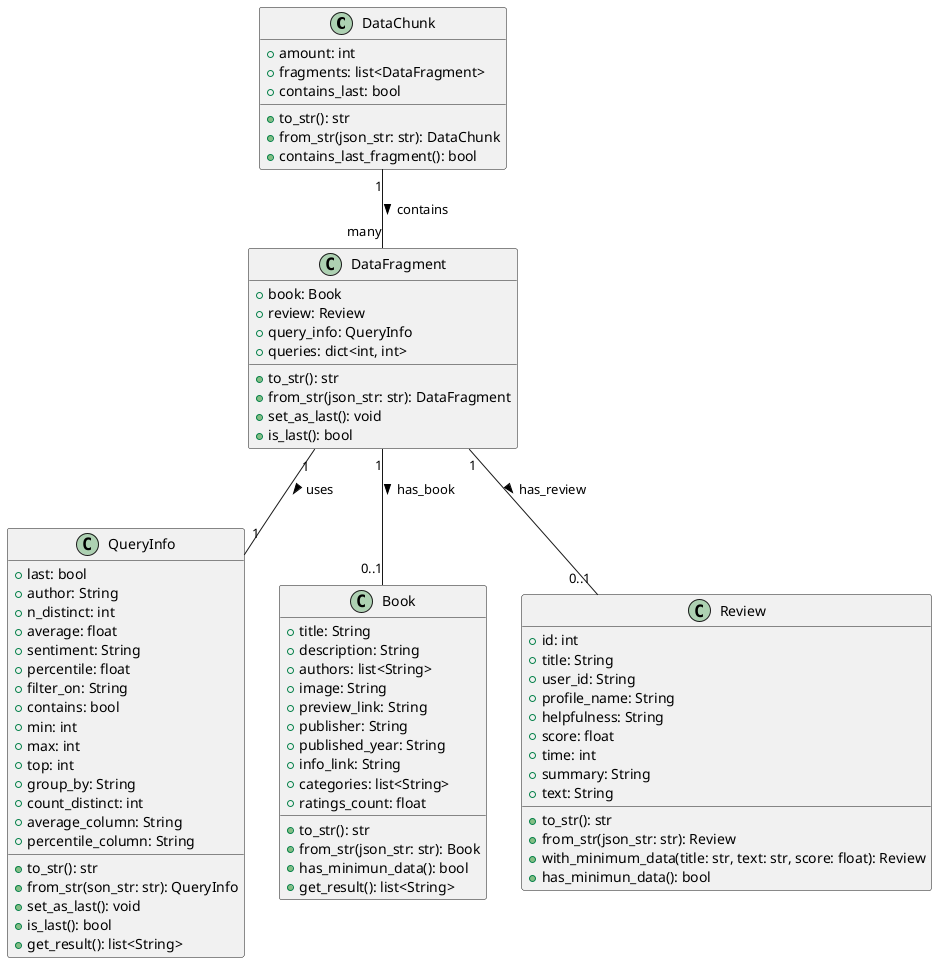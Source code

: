 @startuml

class DataChunk {
    +amount: int
    +fragments: list<DataFragment>
    +contains_last: bool
    +to_str(): str
    +from_str(json_str: str): DataChunk
    +contains_last_fragment(): bool
}

class DataFragment {
    +book: Book
    +review: Review
    +query_info: QueryInfo
    +queries: dict<int, int>
    +to_str(): str
    +from_str(json_str: str): DataFragment
    +set_as_last(): void
    +is_last(): bool
}

class QueryInfo {
    +last: bool
    +author: String
    +n_distinct: int
    +average: float
    +sentiment: String
    +percentile: float
    +filter_on: String
    +contains: bool
    +min: int
    +max: int
    +top: int
    +group_by: String
    +count_distinct: int
    +average_column: String
    +percentile_column: String
    +to_str(): str
    +from_str(son_str: str): QueryInfo
    +set_as_last(): void
    +is_last(): bool
    +get_result(): list<String>
}

class Book {
    +title: String
    +description: String
    +authors: list<String>
    +image: String
    +preview_link: String
    +publisher: String
    +published_year: String
    +info_link: String
    +categories: list<String>
    +ratings_count: float
    +to_str(): str
    +from_str(json_str: str): Book
    +has_minimun_data(): bool
    +get_result(): list<String>
}

class Review {
    +id: int
    +title: String
    +user_id: String
    +profile_name: String
    +helpfulness: String
    +score: float
    +time: int
    +summary: String
    +text: String
    +to_str(): str
    +from_str(json_str: str): Review
    +with_minimum_data(title: str, text: str, score: float): Review
    +has_minimun_data(): bool
}

DataChunk "1" -- "many" DataFragment : contains >
DataFragment "1" -- "1" QueryInfo : uses >
DataFragment "1" -- "0..1" Book : has_book >
DataFragment "1" -- "0..1" Review : has_review >

@enduml
